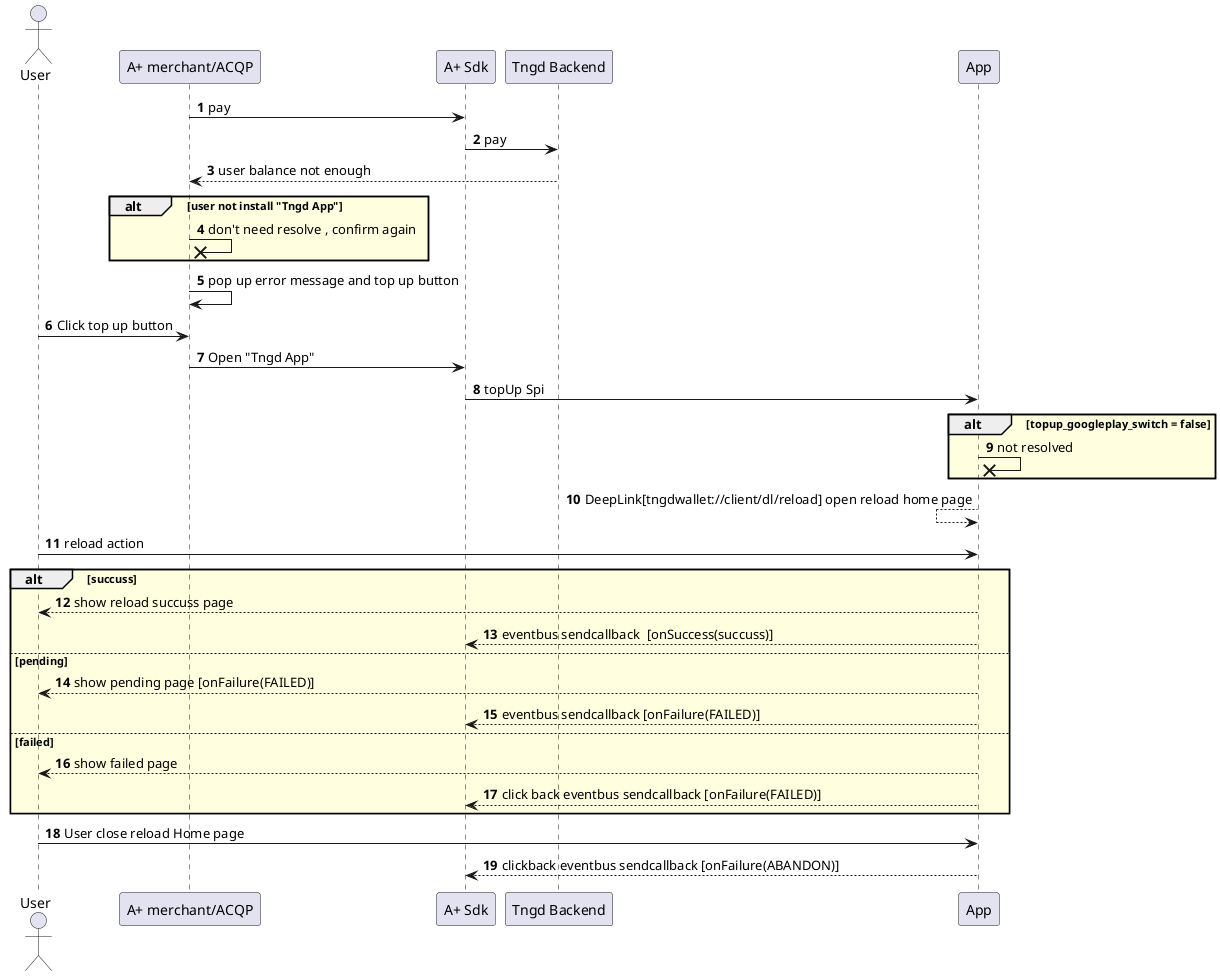 @startuml
'https://plantuml.com/sequence-diagram


actor USER as "User"
participant AMerchant as "A+ merchant/ACQP"
participant ASDK as "A+ Sdk"
participant backend as "Tngd Backend"
participant App as "App"
autonumber
 AMerchant -> ASDK : pay
 ASDK -> backend : pay
 AMerchant <-- backend : user balance not enough
 alt #lightyellow user not install "Tngd App"
 AMerchant ->x AMerchant: don't need resolve , confirm again
 end
 AMerchant -> AMerchant : pop up error message and top up button
 USER -> AMerchant : Click top up button
 AMerchant -> ASDK : Open "Tngd App"
 ASDK -> App : topUp Spi
 alt #lightyellow topup_googleplay_switch = false
 App ->x App : not resolved
 end
 App <-- App : DeepLink[tngdwallet://client/dl/reload] open reload home page
 USER -> App : reload action
 alt #lightyellow succuss
 USER <-- App :  show reload succuss page
 ASDK <-- App :  eventbus sendcallback  [onSuccess(succuss)]
 else pending
  USER <-- App : show pending page [onFailure(FAILED)]
  ASDK <-- App :eventbus sendcallback [onFailure(FAILED)]
 else failed
  USER <-- App : show failed page
  ASDK <-- App : click back eventbus sendcallback [onFailure(FAILED)]
 end
 USER -> App : User close reload Home page
 ASDK <-- App : clickback eventbus sendcallback [onFailure(ABANDON)]

@enduml